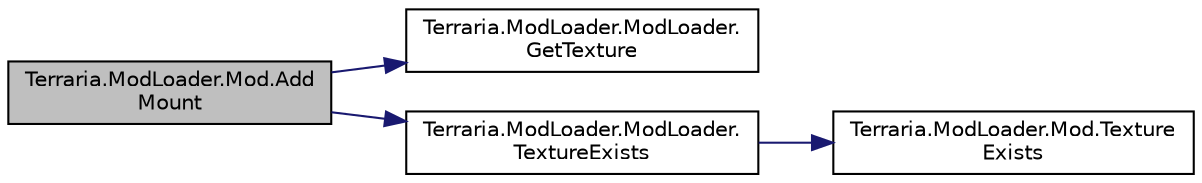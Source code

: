 digraph "Terraria.ModLoader.Mod.AddMount"
{
  edge [fontname="Helvetica",fontsize="10",labelfontname="Helvetica",labelfontsize="10"];
  node [fontname="Helvetica",fontsize="10",shape=record];
  rankdir="LR";
  Node46 [label="Terraria.ModLoader.Mod.Add\lMount",height=0.2,width=0.4,color="black", fillcolor="grey75", style="filled", fontcolor="black"];
  Node46 -> Node47 [color="midnightblue",fontsize="10",style="solid",fontname="Helvetica"];
  Node47 [label="Terraria.ModLoader.ModLoader.\lGetTexture",height=0.2,width=0.4,color="black", fillcolor="white", style="filled",URL="$class_terraria_1_1_mod_loader_1_1_mod_loader.html#aaddf4c69589710e2b5329d4df1e93f18"];
  Node46 -> Node48 [color="midnightblue",fontsize="10",style="solid",fontname="Helvetica"];
  Node48 [label="Terraria.ModLoader.ModLoader.\lTextureExists",height=0.2,width=0.4,color="black", fillcolor="white", style="filled",URL="$class_terraria_1_1_mod_loader_1_1_mod_loader.html#a3e226e4e9271d3796407800df1d37d6a"];
  Node48 -> Node49 [color="midnightblue",fontsize="10",style="solid",fontname="Helvetica"];
  Node49 [label="Terraria.ModLoader.Mod.Texture\lExists",height=0.2,width=0.4,color="black", fillcolor="white", style="filled",URL="$class_terraria_1_1_mod_loader_1_1_mod.html#a7dc7c15a681b04deeab2765ba889adf6"];
}
